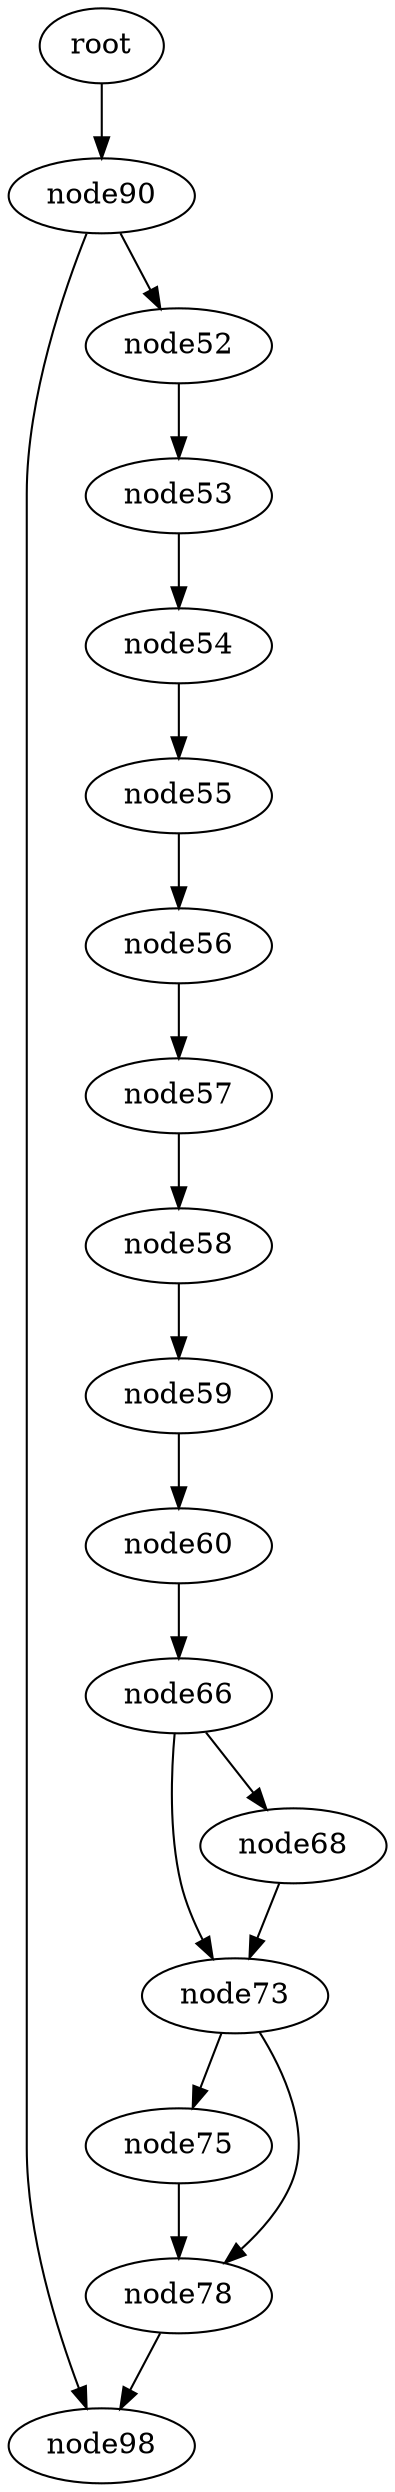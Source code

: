 strict digraph "" {
node98;
node75;
node73;
node66;
node90;
node78;
node68;
node60;
node59;
node58;
node55;
node54;
node57;
node56;
root;
node53;
node52;
node75 -> node78;
node73 -> node75;
node73 -> node78;
node66 -> node68;
node66 -> node73;
node90 -> node98;
node90 -> node52;
node78 -> node98;
node68 -> node73;
node60 -> node66;
node59 -> node60;
node58 -> node59;
node55 -> node56;
node54 -> node55;
node57 -> node58;
node56 -> node57;
root -> node90;
node53 -> node54;
node52 -> node53;
}
